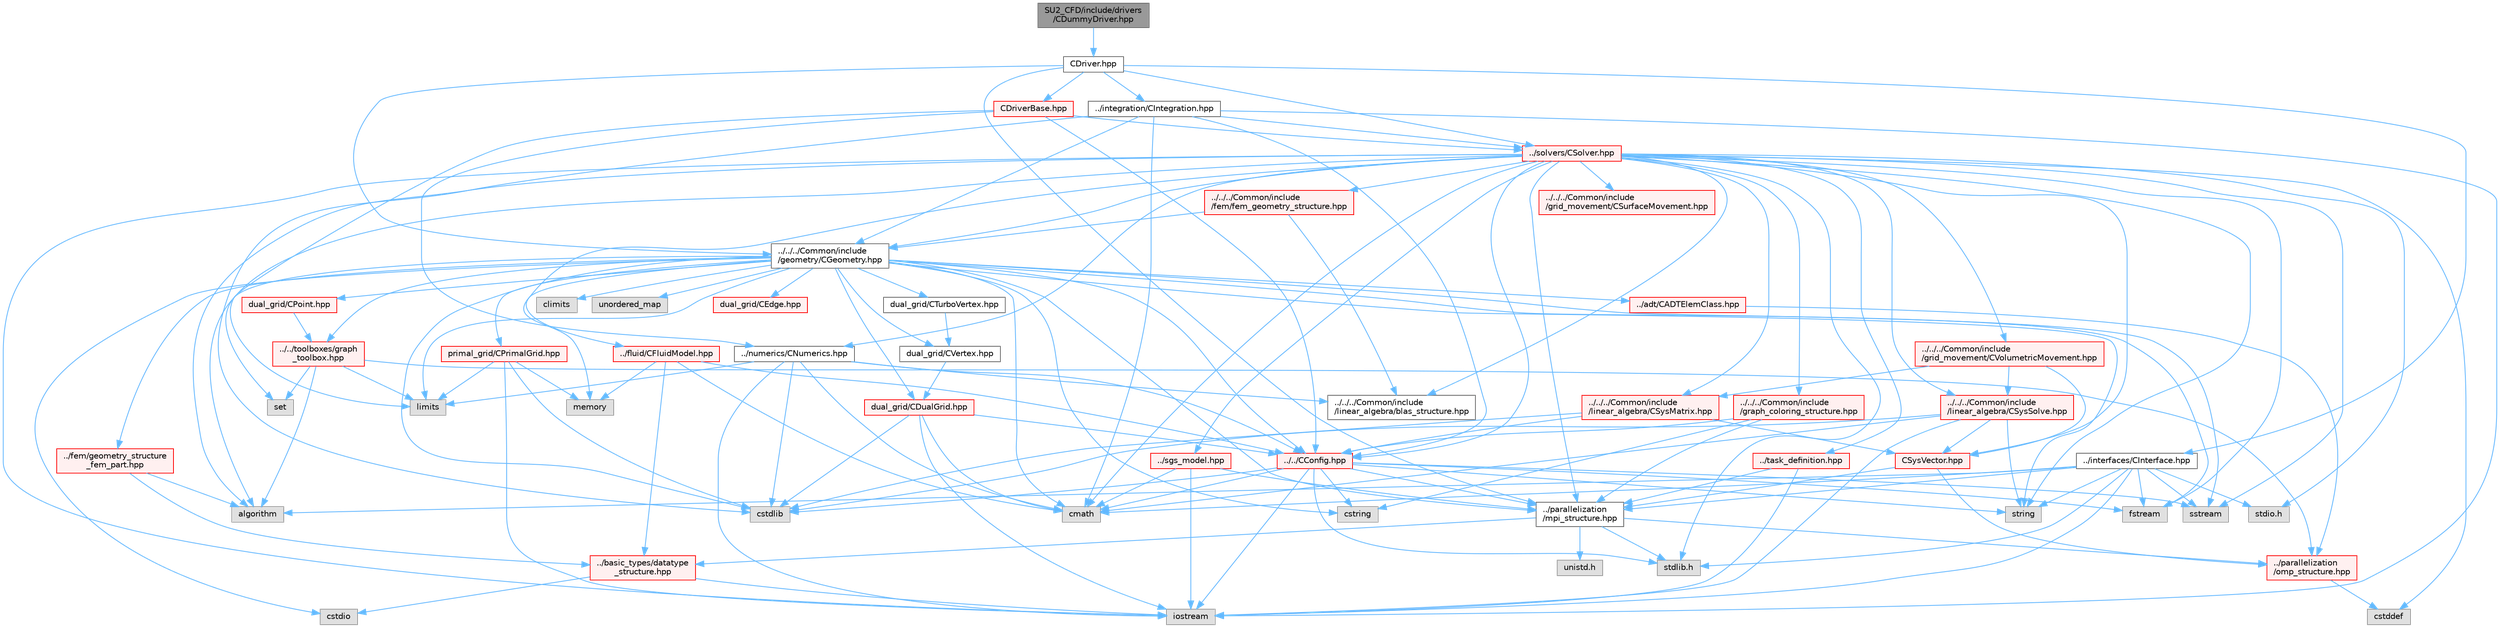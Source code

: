 digraph "SU2_CFD/include/drivers/CDummyDriver.hpp"
{
 // LATEX_PDF_SIZE
  bgcolor="transparent";
  edge [fontname=Helvetica,fontsize=10,labelfontname=Helvetica,labelfontsize=10];
  node [fontname=Helvetica,fontsize=10,shape=box,height=0.2,width=0.4];
  Node1 [id="Node000001",label="SU2_CFD/include/drivers\l/CDummyDriver.hpp",height=0.2,width=0.4,color="gray40", fillcolor="grey60", style="filled", fontcolor="black",tooltip="Headers of the main subroutines for driving single or multi-zone problems. The subroutines and functi..."];
  Node1 -> Node2 [id="edge1_Node000001_Node000002",color="steelblue1",style="solid",tooltip=" "];
  Node2 [id="Node000002",label="CDriver.hpp",height=0.2,width=0.4,color="grey40", fillcolor="white", style="filled",URL="$CDriver_8hpp.html",tooltip="Headers of the main subroutines for driving single or multi-zone problems. The subroutines and functi..."];
  Node2 -> Node3 [id="edge2_Node000002_Node000003",color="steelblue1",style="solid",tooltip=" "];
  Node3 [id="Node000003",label="../../../Common/include\l/geometry/CGeometry.hpp",height=0.2,width=0.4,color="grey40", fillcolor="white", style="filled",URL="$CGeometry_8hpp.html",tooltip="Headers of the main subroutines for creating the geometrical structure. The subroutines and functions..."];
  Node3 -> Node4 [id="edge3_Node000003_Node000004",color="steelblue1",style="solid",tooltip=" "];
  Node4 [id="Node000004",label="limits",height=0.2,width=0.4,color="grey60", fillcolor="#E0E0E0", style="filled",tooltip=" "];
  Node3 -> Node5 [id="edge4_Node000003_Node000005",color="steelblue1",style="solid",tooltip=" "];
  Node5 [id="Node000005",label="../parallelization\l/mpi_structure.hpp",height=0.2,width=0.4,color="grey40", fillcolor="white", style="filled",URL="$mpi__structure_8hpp.html",tooltip="Headers of the mpi interface for generalized datatypes. The subroutines and functions are in the mpi_..."];
  Node5 -> Node6 [id="edge5_Node000005_Node000006",color="steelblue1",style="solid",tooltip=" "];
  Node6 [id="Node000006",label="stdlib.h",height=0.2,width=0.4,color="grey60", fillcolor="#E0E0E0", style="filled",tooltip=" "];
  Node5 -> Node7 [id="edge6_Node000005_Node000007",color="steelblue1",style="solid",tooltip=" "];
  Node7 [id="Node000007",label="../basic_types/datatype\l_structure.hpp",height=0.2,width=0.4,color="red", fillcolor="#FFF0F0", style="filled",URL="$datatype__structure_8hpp.html",tooltip="Headers for generalized datatypes, defines an interface for AD types."];
  Node7 -> Node8 [id="edge7_Node000007_Node000008",color="steelblue1",style="solid",tooltip=" "];
  Node8 [id="Node000008",label="iostream",height=0.2,width=0.4,color="grey60", fillcolor="#E0E0E0", style="filled",tooltip=" "];
  Node7 -> Node10 [id="edge8_Node000007_Node000010",color="steelblue1",style="solid",tooltip=" "];
  Node10 [id="Node000010",label="cstdio",height=0.2,width=0.4,color="grey60", fillcolor="#E0E0E0", style="filled",tooltip=" "];
  Node5 -> Node17 [id="edge9_Node000005_Node000017",color="steelblue1",style="solid",tooltip=" "];
  Node17 [id="Node000017",label="unistd.h",height=0.2,width=0.4,color="grey60", fillcolor="#E0E0E0", style="filled",tooltip=" "];
  Node5 -> Node14 [id="edge10_Node000005_Node000014",color="steelblue1",style="solid",tooltip=" "];
  Node14 [id="Node000014",label="../parallelization\l/omp_structure.hpp",height=0.2,width=0.4,color="red", fillcolor="#FFF0F0", style="filled",URL="$omp__structure_8hpp.html",tooltip="OpenMP interface header, provides compatibility functions if the code is built without OpenMP support..."];
  Node14 -> Node15 [id="edge11_Node000014_Node000015",color="steelblue1",style="solid",tooltip=" "];
  Node15 [id="Node000015",label="cstddef",height=0.2,width=0.4,color="grey60", fillcolor="#E0E0E0", style="filled",tooltip=" "];
  Node3 -> Node18 [id="edge12_Node000003_Node000018",color="steelblue1",style="solid",tooltip=" "];
  Node18 [id="Node000018",label="string",height=0.2,width=0.4,color="grey60", fillcolor="#E0E0E0", style="filled",tooltip=" "];
  Node3 -> Node19 [id="edge13_Node000003_Node000019",color="steelblue1",style="solid",tooltip=" "];
  Node19 [id="Node000019",label="fstream",height=0.2,width=0.4,color="grey60", fillcolor="#E0E0E0", style="filled",tooltip=" "];
  Node3 -> Node20 [id="edge14_Node000003_Node000020",color="steelblue1",style="solid",tooltip=" "];
  Node20 [id="Node000020",label="sstream",height=0.2,width=0.4,color="grey60", fillcolor="#E0E0E0", style="filled",tooltip=" "];
  Node3 -> Node21 [id="edge15_Node000003_Node000021",color="steelblue1",style="solid",tooltip=" "];
  Node21 [id="Node000021",label="cmath",height=0.2,width=0.4,color="grey60", fillcolor="#E0E0E0", style="filled",tooltip=" "];
  Node3 -> Node22 [id="edge16_Node000003_Node000022",color="steelblue1",style="solid",tooltip=" "];
  Node22 [id="Node000022",label="algorithm",height=0.2,width=0.4,color="grey60", fillcolor="#E0E0E0", style="filled",tooltip=" "];
  Node3 -> Node23 [id="edge17_Node000003_Node000023",color="steelblue1",style="solid",tooltip=" "];
  Node23 [id="Node000023",label="cstring",height=0.2,width=0.4,color="grey60", fillcolor="#E0E0E0", style="filled",tooltip=" "];
  Node3 -> Node10 [id="edge18_Node000003_Node000010",color="steelblue1",style="solid",tooltip=" "];
  Node3 -> Node24 [id="edge19_Node000003_Node000024",color="steelblue1",style="solid",tooltip=" "];
  Node24 [id="Node000024",label="cstdlib",height=0.2,width=0.4,color="grey60", fillcolor="#E0E0E0", style="filled",tooltip=" "];
  Node3 -> Node25 [id="edge20_Node000003_Node000025",color="steelblue1",style="solid",tooltip=" "];
  Node25 [id="Node000025",label="climits",height=0.2,width=0.4,color="grey60", fillcolor="#E0E0E0", style="filled",tooltip=" "];
  Node3 -> Node26 [id="edge21_Node000003_Node000026",color="steelblue1",style="solid",tooltip=" "];
  Node26 [id="Node000026",label="memory",height=0.2,width=0.4,color="grey60", fillcolor="#E0E0E0", style="filled",tooltip=" "];
  Node3 -> Node27 [id="edge22_Node000003_Node000027",color="steelblue1",style="solid",tooltip=" "];
  Node27 [id="Node000027",label="unordered_map",height=0.2,width=0.4,color="grey60", fillcolor="#E0E0E0", style="filled",tooltip=" "];
  Node3 -> Node28 [id="edge23_Node000003_Node000028",color="steelblue1",style="solid",tooltip=" "];
  Node28 [id="Node000028",label="primal_grid/CPrimalGrid.hpp",height=0.2,width=0.4,color="red", fillcolor="#FFF0F0", style="filled",URL="$CPrimalGrid_8hpp.html",tooltip="Headers of the main subroutines for storing the primal grid structure. The subroutines and functions ..."];
  Node28 -> Node8 [id="edge24_Node000028_Node000008",color="steelblue1",style="solid",tooltip=" "];
  Node28 -> Node4 [id="edge25_Node000028_Node000004",color="steelblue1",style="solid",tooltip=" "];
  Node28 -> Node24 [id="edge26_Node000028_Node000024",color="steelblue1",style="solid",tooltip=" "];
  Node28 -> Node26 [id="edge27_Node000028_Node000026",color="steelblue1",style="solid",tooltip=" "];
  Node3 -> Node33 [id="edge28_Node000003_Node000033",color="steelblue1",style="solid",tooltip=" "];
  Node33 [id="Node000033",label="dual_grid/CDualGrid.hpp",height=0.2,width=0.4,color="red", fillcolor="#FFF0F0", style="filled",URL="$CDualGrid_8hpp.html",tooltip="Headers of the main subroutines for doing the complete dual grid structure. The subroutines and funct..."];
  Node33 -> Node21 [id="edge29_Node000033_Node000021",color="steelblue1",style="solid",tooltip=" "];
  Node33 -> Node8 [id="edge30_Node000033_Node000008",color="steelblue1",style="solid",tooltip=" "];
  Node33 -> Node24 [id="edge31_Node000033_Node000024",color="steelblue1",style="solid",tooltip=" "];
  Node33 -> Node34 [id="edge32_Node000033_Node000034",color="steelblue1",style="solid",tooltip=" "];
  Node34 [id="Node000034",label="../../CConfig.hpp",height=0.2,width=0.4,color="red", fillcolor="#FFF0F0", style="filled",URL="$CConfig_8hpp.html",tooltip="All the information about the definition of the physical problem. The subroutines and functions are i..."];
  Node34 -> Node5 [id="edge33_Node000034_Node000005",color="steelblue1",style="solid",tooltip=" "];
  Node34 -> Node8 [id="edge34_Node000034_Node000008",color="steelblue1",style="solid",tooltip=" "];
  Node34 -> Node24 [id="edge35_Node000034_Node000024",color="steelblue1",style="solid",tooltip=" "];
  Node34 -> Node19 [id="edge36_Node000034_Node000019",color="steelblue1",style="solid",tooltip=" "];
  Node34 -> Node20 [id="edge37_Node000034_Node000020",color="steelblue1",style="solid",tooltip=" "];
  Node34 -> Node18 [id="edge38_Node000034_Node000018",color="steelblue1",style="solid",tooltip=" "];
  Node34 -> Node23 [id="edge39_Node000034_Node000023",color="steelblue1",style="solid",tooltip=" "];
  Node34 -> Node6 [id="edge40_Node000034_Node000006",color="steelblue1",style="solid",tooltip=" "];
  Node34 -> Node21 [id="edge41_Node000034_Node000021",color="steelblue1",style="solid",tooltip=" "];
  Node3 -> Node47 [id="edge42_Node000003_Node000047",color="steelblue1",style="solid",tooltip=" "];
  Node47 [id="Node000047",label="dual_grid/CPoint.hpp",height=0.2,width=0.4,color="red", fillcolor="#FFF0F0", style="filled",URL="$CPoint_8hpp.html",tooltip="Declaration of the point class that stores geometric and adjacency information for dual control volum..."];
  Node47 -> Node48 [id="edge43_Node000047_Node000048",color="steelblue1",style="solid",tooltip=" "];
  Node48 [id="Node000048",label="../../toolboxes/graph\l_toolbox.hpp",height=0.2,width=0.4,color="red", fillcolor="#FFF0F0", style="filled",URL="$graph__toolbox_8hpp.html",tooltip="Functions and classes to build/represent sparse graphs or sparse patterns."];
  Node48 -> Node14 [id="edge44_Node000048_Node000014",color="steelblue1",style="solid",tooltip=" "];
  Node48 -> Node49 [id="edge45_Node000048_Node000049",color="steelblue1",style="solid",tooltip=" "];
  Node49 [id="Node000049",label="set",height=0.2,width=0.4,color="grey60", fillcolor="#E0E0E0", style="filled",tooltip=" "];
  Node48 -> Node4 [id="edge46_Node000048_Node000004",color="steelblue1",style="solid",tooltip=" "];
  Node48 -> Node22 [id="edge47_Node000048_Node000022",color="steelblue1",style="solid",tooltip=" "];
  Node3 -> Node52 [id="edge48_Node000003_Node000052",color="steelblue1",style="solid",tooltip=" "];
  Node52 [id="Node000052",label="dual_grid/CEdge.hpp",height=0.2,width=0.4,color="red", fillcolor="#FFF0F0", style="filled",URL="$CEdge_8hpp.html",tooltip="Declaration of the edge class CEdge.cpp file."];
  Node3 -> Node53 [id="edge49_Node000003_Node000053",color="steelblue1",style="solid",tooltip=" "];
  Node53 [id="Node000053",label="dual_grid/CVertex.hpp",height=0.2,width=0.4,color="grey40", fillcolor="white", style="filled",URL="$CVertex_8hpp.html",tooltip="Headers of the main subroutines for doing the complete dual grid structure. The subroutines and funct..."];
  Node53 -> Node33 [id="edge50_Node000053_Node000033",color="steelblue1",style="solid",tooltip=" "];
  Node3 -> Node54 [id="edge51_Node000003_Node000054",color="steelblue1",style="solid",tooltip=" "];
  Node54 [id="Node000054",label="dual_grid/CTurboVertex.hpp",height=0.2,width=0.4,color="grey40", fillcolor="white", style="filled",URL="$CTurboVertex_8hpp.html",tooltip="Headers of the main subroutines for doing the complete dual grid structure. The subroutines and funct..."];
  Node54 -> Node53 [id="edge52_Node000054_Node000053",color="steelblue1",style="solid",tooltip=" "];
  Node3 -> Node34 [id="edge53_Node000003_Node000034",color="steelblue1",style="solid",tooltip=" "];
  Node3 -> Node55 [id="edge54_Node000003_Node000055",color="steelblue1",style="solid",tooltip=" "];
  Node55 [id="Node000055",label="../fem/geometry_structure\l_fem_part.hpp",height=0.2,width=0.4,color="red", fillcolor="#FFF0F0", style="filled",URL="$geometry__structure__fem__part_8hpp.html",tooltip="Helper classes for the Fluid FEM solver."];
  Node55 -> Node7 [id="edge55_Node000055_Node000007",color="steelblue1",style="solid",tooltip=" "];
  Node55 -> Node22 [id="edge56_Node000055_Node000022",color="steelblue1",style="solid",tooltip=" "];
  Node3 -> Node48 [id="edge57_Node000003_Node000048",color="steelblue1",style="solid",tooltip=" "];
  Node3 -> Node56 [id="edge58_Node000003_Node000056",color="steelblue1",style="solid",tooltip=" "];
  Node56 [id="Node000056",label="../adt/CADTElemClass.hpp",height=0.2,width=0.4,color="red", fillcolor="#FFF0F0", style="filled",URL="$CADTElemClass_8hpp.html",tooltip="Class for storing an ADT of (linear) elements in an arbitrary number of dimensions."];
  Node56 -> Node14 [id="edge59_Node000056_Node000014",color="steelblue1",style="solid",tooltip=" "];
  Node2 -> Node5 [id="edge60_Node000002_Node000005",color="steelblue1",style="solid",tooltip=" "];
  Node2 -> Node60 [id="edge61_Node000002_Node000060",color="steelblue1",style="solid",tooltip=" "];
  Node60 [id="Node000060",label="../integration/CIntegration.hpp",height=0.2,width=0.4,color="grey40", fillcolor="white", style="filled",URL="$CIntegration_8hpp.html",tooltip="Declaration of the main routines to orchestrate space and time integration."];
  Node60 -> Node21 [id="edge62_Node000060_Node000021",color="steelblue1",style="solid",tooltip=" "];
  Node60 -> Node8 [id="edge63_Node000060_Node000008",color="steelblue1",style="solid",tooltip=" "];
  Node60 -> Node24 [id="edge64_Node000060_Node000024",color="steelblue1",style="solid",tooltip=" "];
  Node60 -> Node61 [id="edge65_Node000060_Node000061",color="steelblue1",style="solid",tooltip=" "];
  Node61 [id="Node000061",label="../solvers/CSolver.hpp",height=0.2,width=0.4,color="red", fillcolor="#FFF0F0", style="filled",URL="$CSolver_8hpp.html",tooltip="Headers of the CSolver class which is inherited by all of the other solvers."];
  Node61 -> Node5 [id="edge66_Node000061_Node000005",color="steelblue1",style="solid",tooltip=" "];
  Node61 -> Node21 [id="edge67_Node000061_Node000021",color="steelblue1",style="solid",tooltip=" "];
  Node61 -> Node15 [id="edge68_Node000061_Node000015",color="steelblue1",style="solid",tooltip=" "];
  Node61 -> Node18 [id="edge69_Node000061_Node000018",color="steelblue1",style="solid",tooltip=" "];
  Node61 -> Node19 [id="edge70_Node000061_Node000019",color="steelblue1",style="solid",tooltip=" "];
  Node61 -> Node20 [id="edge71_Node000061_Node000020",color="steelblue1",style="solid",tooltip=" "];
  Node61 -> Node22 [id="edge72_Node000061_Node000022",color="steelblue1",style="solid",tooltip=" "];
  Node61 -> Node8 [id="edge73_Node000061_Node000008",color="steelblue1",style="solid",tooltip=" "];
  Node61 -> Node49 [id="edge74_Node000061_Node000049",color="steelblue1",style="solid",tooltip=" "];
  Node61 -> Node6 [id="edge75_Node000061_Node000006",color="steelblue1",style="solid",tooltip=" "];
  Node61 -> Node62 [id="edge76_Node000061_Node000062",color="steelblue1",style="solid",tooltip=" "];
  Node62 [id="Node000062",label="stdio.h",height=0.2,width=0.4,color="grey60", fillcolor="#E0E0E0", style="filled",tooltip=" "];
  Node61 -> Node63 [id="edge77_Node000061_Node000063",color="steelblue1",style="solid",tooltip=" "];
  Node63 [id="Node000063",label="../fluid/CFluidModel.hpp",height=0.2,width=0.4,color="red", fillcolor="#FFF0F0", style="filled",URL="$CFluidModel_8hpp.html",tooltip="Defines the main fluid model class for thermophysical properties."];
  Node63 -> Node21 [id="edge78_Node000063_Node000021",color="steelblue1",style="solid",tooltip=" "];
  Node63 -> Node26 [id="edge79_Node000063_Node000026",color="steelblue1",style="solid",tooltip=" "];
  Node63 -> Node34 [id="edge80_Node000063_Node000034",color="steelblue1",style="solid",tooltip=" "];
  Node63 -> Node7 [id="edge81_Node000063_Node000007",color="steelblue1",style="solid",tooltip=" "];
  Node61 -> Node67 [id="edge82_Node000061_Node000067",color="steelblue1",style="solid",tooltip=" "];
  Node67 [id="Node000067",label="../task_definition.hpp",height=0.2,width=0.4,color="red", fillcolor="#FFF0F0", style="filled",URL="$task__definition_8hpp.html",tooltip="Header of the task definition class for the SU2 solvers."];
  Node67 -> Node5 [id="edge83_Node000067_Node000005",color="steelblue1",style="solid",tooltip=" "];
  Node67 -> Node8 [id="edge84_Node000067_Node000008",color="steelblue1",style="solid",tooltip=" "];
  Node61 -> Node69 [id="edge85_Node000061_Node000069",color="steelblue1",style="solid",tooltip=" "];
  Node69 [id="Node000069",label="../numerics/CNumerics.hpp",height=0.2,width=0.4,color="grey40", fillcolor="white", style="filled",URL="$CNumerics_8hpp.html",tooltip="Declaration of the base numerics class, the implementation is in the CNumerics.cpp file."];
  Node69 -> Node21 [id="edge86_Node000069_Node000021",color="steelblue1",style="solid",tooltip=" "];
  Node69 -> Node8 [id="edge87_Node000069_Node000008",color="steelblue1",style="solid",tooltip=" "];
  Node69 -> Node4 [id="edge88_Node000069_Node000004",color="steelblue1",style="solid",tooltip=" "];
  Node69 -> Node24 [id="edge89_Node000069_Node000024",color="steelblue1",style="solid",tooltip=" "];
  Node69 -> Node34 [id="edge90_Node000069_Node000034",color="steelblue1",style="solid",tooltip=" "];
  Node69 -> Node70 [id="edge91_Node000069_Node000070",color="steelblue1",style="solid",tooltip=" "];
  Node70 [id="Node000070",label="../../../Common/include\l/linear_algebra/blas_structure.hpp",height=0.2,width=0.4,color="grey40", fillcolor="white", style="filled",URL="$blas__structure_8hpp.html",tooltip="Include files and headers of the functions for matrix and vector operations, which are typically foun..."];
  Node61 -> Node71 [id="edge92_Node000061_Node000071",color="steelblue1",style="solid",tooltip=" "];
  Node71 [id="Node000071",label="../sgs_model.hpp",height=0.2,width=0.4,color="red", fillcolor="#FFF0F0", style="filled",URL="$sgs__model_8hpp.html",tooltip="Headers of the LES subgrid scale models of the SU2 solvers."];
  Node71 -> Node5 [id="edge93_Node000071_Node000005",color="steelblue1",style="solid",tooltip=" "];
  Node71 -> Node8 [id="edge94_Node000071_Node000008",color="steelblue1",style="solid",tooltip=" "];
  Node71 -> Node21 [id="edge95_Node000071_Node000021",color="steelblue1",style="solid",tooltip=" "];
  Node61 -> Node73 [id="edge96_Node000061_Node000073",color="steelblue1",style="solid",tooltip=" "];
  Node73 [id="Node000073",label="../../../Common/include\l/fem/fem_geometry_structure.hpp",height=0.2,width=0.4,color="red", fillcolor="#FFF0F0", style="filled",URL="$fem__geometry__structure_8hpp.html",tooltip="Headers of the main subroutines for creating the geometrical structure for the FEM solver...."];
  Node73 -> Node3 [id="edge97_Node000073_Node000003",color="steelblue1",style="solid",tooltip=" "];
  Node73 -> Node70 [id="edge98_Node000073_Node000070",color="steelblue1",style="solid",tooltip=" "];
  Node61 -> Node3 [id="edge99_Node000061_Node000003",color="steelblue1",style="solid",tooltip=" "];
  Node61 -> Node34 [id="edge100_Node000061_Node000034",color="steelblue1",style="solid",tooltip=" "];
  Node61 -> Node76 [id="edge101_Node000061_Node000076",color="steelblue1",style="solid",tooltip=" "];
  Node76 [id="Node000076",label="../../../Common/include\l/linear_algebra/CSysMatrix.hpp",height=0.2,width=0.4,color="red", fillcolor="#FFF0F0", style="filled",URL="$CSysMatrix_8hpp.html",tooltip="Declaration of the block-sparse matrix class. The implemtation is in CSysMatrix.cpp."];
  Node76 -> Node34 [id="edge102_Node000076_Node000034",color="steelblue1",style="solid",tooltip=" "];
  Node76 -> Node77 [id="edge103_Node000076_Node000077",color="steelblue1",style="solid",tooltip=" "];
  Node77 [id="Node000077",label="CSysVector.hpp",height=0.2,width=0.4,color="red", fillcolor="#FFF0F0", style="filled",URL="$CSysVector_8hpp.html",tooltip="Declararion and inlines of the vector class used in the solution of large, distributed,..."];
  Node77 -> Node5 [id="edge104_Node000077_Node000005",color="steelblue1",style="solid",tooltip=" "];
  Node77 -> Node14 [id="edge105_Node000077_Node000014",color="steelblue1",style="solid",tooltip=" "];
  Node76 -> Node24 [id="edge106_Node000076_Node000024",color="steelblue1",style="solid",tooltip=" "];
  Node61 -> Node77 [id="edge107_Node000061_Node000077",color="steelblue1",style="solid",tooltip=" "];
  Node61 -> Node80 [id="edge108_Node000061_Node000080",color="steelblue1",style="solid",tooltip=" "];
  Node80 [id="Node000080",label="../../../Common/include\l/linear_algebra/CSysSolve.hpp",height=0.2,width=0.4,color="red", fillcolor="#FFF0F0", style="filled",URL="$CSysSolve_8hpp.html",tooltip="Headers for the classes related to linear solvers (CG, FGMRES, etc) The subroutines and functions are..."];
  Node80 -> Node21 [id="edge109_Node000080_Node000021",color="steelblue1",style="solid",tooltip=" "];
  Node80 -> Node8 [id="edge110_Node000080_Node000008",color="steelblue1",style="solid",tooltip=" "];
  Node80 -> Node24 [id="edge111_Node000080_Node000024",color="steelblue1",style="solid",tooltip=" "];
  Node80 -> Node18 [id="edge112_Node000080_Node000018",color="steelblue1",style="solid",tooltip=" "];
  Node80 -> Node77 [id="edge113_Node000080_Node000077",color="steelblue1",style="solid",tooltip=" "];
  Node61 -> Node82 [id="edge114_Node000061_Node000082",color="steelblue1",style="solid",tooltip=" "];
  Node82 [id="Node000082",label="../../../Common/include\l/grid_movement/CSurfaceMovement.hpp",height=0.2,width=0.4,color="red", fillcolor="#FFF0F0", style="filled",URL="$CSurfaceMovement_8hpp.html",tooltip="Headers of the CSurfaceMovement class."];
  Node61 -> Node86 [id="edge115_Node000061_Node000086",color="steelblue1",style="solid",tooltip=" "];
  Node86 [id="Node000086",label="../../../Common/include\l/grid_movement/CVolumetricMovement.hpp",height=0.2,width=0.4,color="red", fillcolor="#FFF0F0", style="filled",URL="$CVolumetricMovement_8hpp.html",tooltip="Headers of the CVolumetricMovement class."];
  Node86 -> Node76 [id="edge116_Node000086_Node000076",color="steelblue1",style="solid",tooltip=" "];
  Node86 -> Node77 [id="edge117_Node000086_Node000077",color="steelblue1",style="solid",tooltip=" "];
  Node86 -> Node80 [id="edge118_Node000086_Node000080",color="steelblue1",style="solid",tooltip=" "];
  Node61 -> Node70 [id="edge119_Node000061_Node000070",color="steelblue1",style="solid",tooltip=" "];
  Node61 -> Node87 [id="edge120_Node000061_Node000087",color="steelblue1",style="solid",tooltip=" "];
  Node87 [id="Node000087",label="../../../Common/include\l/graph_coloring_structure.hpp",height=0.2,width=0.4,color="red", fillcolor="#FFF0F0", style="filled",URL="$graph__coloring__structure_8hpp.html",tooltip="Include files and headers of the functions to carry out a coloring of a given graph...."];
  Node87 -> Node5 [id="edge121_Node000087_Node000005",color="steelblue1",style="solid",tooltip=" "];
  Node87 -> Node34 [id="edge122_Node000087_Node000034",color="steelblue1",style="solid",tooltip=" "];
  Node87 -> Node23 [id="edge123_Node000087_Node000023",color="steelblue1",style="solid",tooltip=" "];
  Node60 -> Node3 [id="edge124_Node000060_Node000003",color="steelblue1",style="solid",tooltip=" "];
  Node60 -> Node34 [id="edge125_Node000060_Node000034",color="steelblue1",style="solid",tooltip=" "];
  Node2 -> Node90 [id="edge126_Node000002_Node000090",color="steelblue1",style="solid",tooltip=" "];
  Node90 [id="Node000090",label="../interfaces/CInterface.hpp",height=0.2,width=0.4,color="grey40", fillcolor="white", style="filled",URL="$CInterface_8hpp.html",tooltip="Declarations and inlines of the transfer structure. The subroutines and functions are in the physics ..."];
  Node90 -> Node5 [id="edge127_Node000090_Node000005",color="steelblue1",style="solid",tooltip=" "];
  Node90 -> Node21 [id="edge128_Node000090_Node000021",color="steelblue1",style="solid",tooltip=" "];
  Node90 -> Node18 [id="edge129_Node000090_Node000018",color="steelblue1",style="solid",tooltip=" "];
  Node90 -> Node19 [id="edge130_Node000090_Node000019",color="steelblue1",style="solid",tooltip=" "];
  Node90 -> Node20 [id="edge131_Node000090_Node000020",color="steelblue1",style="solid",tooltip=" "];
  Node90 -> Node22 [id="edge132_Node000090_Node000022",color="steelblue1",style="solid",tooltip=" "];
  Node90 -> Node8 [id="edge133_Node000090_Node000008",color="steelblue1",style="solid",tooltip=" "];
  Node90 -> Node6 [id="edge134_Node000090_Node000006",color="steelblue1",style="solid",tooltip=" "];
  Node90 -> Node62 [id="edge135_Node000090_Node000062",color="steelblue1",style="solid",tooltip=" "];
  Node2 -> Node61 [id="edge136_Node000002_Node000061",color="steelblue1",style="solid",tooltip=" "];
  Node2 -> Node91 [id="edge137_Node000002_Node000091",color="steelblue1",style="solid",tooltip=" "];
  Node91 [id="Node000091",label="CDriverBase.hpp",height=0.2,width=0.4,color="red", fillcolor="#FFF0F0", style="filled",URL="$CDriverBase_8hpp.html",tooltip="Base class for all drivers."];
  Node91 -> Node4 [id="edge138_Node000091_Node000004",color="steelblue1",style="solid",tooltip=" "];
  Node91 -> Node34 [id="edge139_Node000091_Node000034",color="steelblue1",style="solid",tooltip=" "];
  Node91 -> Node69 [id="edge140_Node000091_Node000069",color="steelblue1",style="solid",tooltip=" "];
  Node91 -> Node61 [id="edge141_Node000091_Node000061",color="steelblue1",style="solid",tooltip=" "];
}
